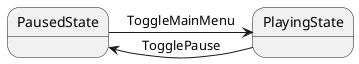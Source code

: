 @startuml game_state_machine

state PausedState  
state PlayingState

PausedState -> PlayingState : ToggleMainMenu
PlayingState -> PausedState : TogglePause

@enduml